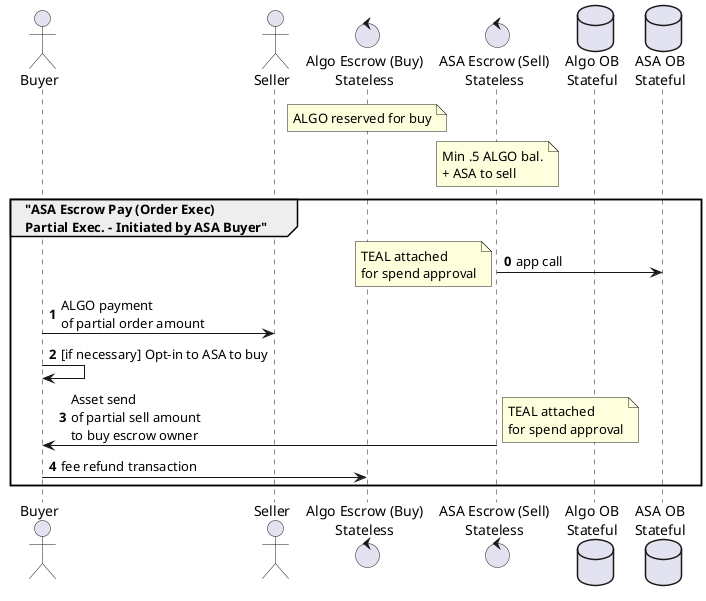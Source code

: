 @startuml
actor Buyer
actor Seller
control "Algo Escrow (Buy)\nStateless" as AlgoEscrow
control "ASA Escrow (Sell)\nStateless" as ASAEscrow
database "Algo OB\nStateful" as AlgoOB
database "ASA OB\nStateful" as ASAOB
note over AlgoEscrow: ALGO reserved for buy
note over ASAEscrow: Min .5 ALGO bal.\n+ ASA to sell

group "ASA Escrow Pay (Order Exec)\nPartial Exec. - Initiated by ASA Buyer"
autonumber 0
ASAEscrow -> ASAOB: app call
note left: TEAL attached\nfor spend approval
Buyer -> Seller: ALGO payment\nof partial order amount
Buyer -> Buyer: [if necessary] Opt-in to ASA to buy
ASAEscrow -> Buyer: Asset send\nof partial sell amount\nto buy escrow owner
note right: TEAL attached\nfor spend approval
Buyer -> AlgoEscrow: fee refund transaction
end

@enduml

